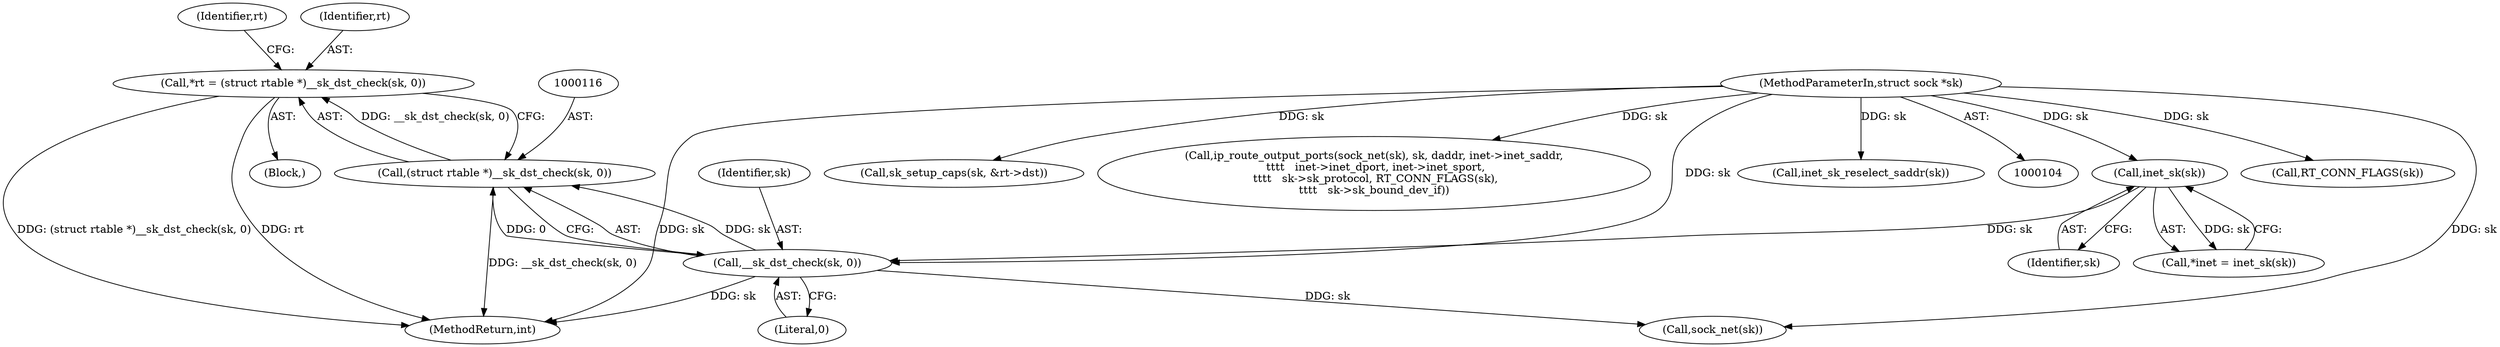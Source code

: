 digraph "0_linux_f6d8bd051c391c1c0458a30b2a7abcd939329259_2@pointer" {
"1000113" [label="(Call,*rt = (struct rtable *)__sk_dst_check(sk, 0))"];
"1000115" [label="(Call,(struct rtable *)__sk_dst_check(sk, 0))"];
"1000117" [label="(Call,__sk_dst_check(sk, 0))"];
"1000110" [label="(Call,inet_sk(sk))"];
"1000105" [label="(MethodParameterIn,struct sock *sk)"];
"1000167" [label="(Call,RT_CONN_FLAGS(sk))"];
"1000227" [label="(MethodReturn,int)"];
"1000119" [label="(Literal,0)"];
"1000151" [label="(Call,sock_net(sk))"];
"1000108" [label="(Call,*inet = inet_sk(sk))"];
"1000180" [label="(Call,sk_setup_caps(sk, &rt->dst))"];
"1000105" [label="(MethodParameterIn,struct sock *sk)"];
"1000150" [label="(Call,ip_route_output_ports(sock_net(sk), sk, daddr, inet->inet_saddr,\n \t\t\t\t   inet->inet_dport, inet->inet_sport,\n \t\t\t\t   sk->sk_protocol, RT_CONN_FLAGS(sk),\n\t\t\t\t   sk->sk_bound_dev_if))"];
"1000216" [label="(Call,inet_sk_reselect_saddr(sk))"];
"1000117" [label="(Call,__sk_dst_check(sk, 0))"];
"1000110" [label="(Call,inet_sk(sk))"];
"1000106" [label="(Block,)"];
"1000111" [label="(Identifier,sk)"];
"1000118" [label="(Identifier,sk)"];
"1000113" [label="(Call,*rt = (struct rtable *)__sk_dst_check(sk, 0))"];
"1000115" [label="(Call,(struct rtable *)__sk_dst_check(sk, 0))"];
"1000123" [label="(Identifier,rt)"];
"1000114" [label="(Identifier,rt)"];
"1000113" -> "1000106"  [label="AST: "];
"1000113" -> "1000115"  [label="CFG: "];
"1000114" -> "1000113"  [label="AST: "];
"1000115" -> "1000113"  [label="AST: "];
"1000123" -> "1000113"  [label="CFG: "];
"1000113" -> "1000227"  [label="DDG: rt"];
"1000113" -> "1000227"  [label="DDG: (struct rtable *)__sk_dst_check(sk, 0)"];
"1000115" -> "1000113"  [label="DDG: __sk_dst_check(sk, 0)"];
"1000115" -> "1000117"  [label="CFG: "];
"1000116" -> "1000115"  [label="AST: "];
"1000117" -> "1000115"  [label="AST: "];
"1000115" -> "1000227"  [label="DDG: __sk_dst_check(sk, 0)"];
"1000117" -> "1000115"  [label="DDG: sk"];
"1000117" -> "1000115"  [label="DDG: 0"];
"1000117" -> "1000119"  [label="CFG: "];
"1000118" -> "1000117"  [label="AST: "];
"1000119" -> "1000117"  [label="AST: "];
"1000117" -> "1000227"  [label="DDG: sk"];
"1000110" -> "1000117"  [label="DDG: sk"];
"1000105" -> "1000117"  [label="DDG: sk"];
"1000117" -> "1000151"  [label="DDG: sk"];
"1000110" -> "1000108"  [label="AST: "];
"1000110" -> "1000111"  [label="CFG: "];
"1000111" -> "1000110"  [label="AST: "];
"1000108" -> "1000110"  [label="CFG: "];
"1000110" -> "1000108"  [label="DDG: sk"];
"1000105" -> "1000110"  [label="DDG: sk"];
"1000105" -> "1000104"  [label="AST: "];
"1000105" -> "1000227"  [label="DDG: sk"];
"1000105" -> "1000151"  [label="DDG: sk"];
"1000105" -> "1000150"  [label="DDG: sk"];
"1000105" -> "1000167"  [label="DDG: sk"];
"1000105" -> "1000180"  [label="DDG: sk"];
"1000105" -> "1000216"  [label="DDG: sk"];
}
